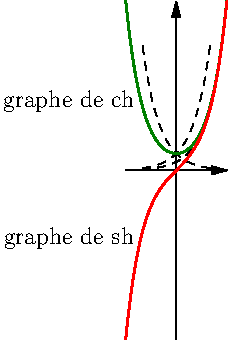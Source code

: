 size(6cm);
import graph;

real id(real t) {return t;}
real ch(real t) {return (exp(t)+exp(-t))/2;}
real sh(real t) {return (exp(t)-exp(-t))/2;}

guide courb1 = graph(id, exp ,-2 , 2);
guide courb2 = yscale(0.5)*courb1;
guide courb3 = xscale(-1)*courb1;

guide graphch = graph(id,ch,-3,3);
guide graphsh = graph(id,sh,-3,3);

axes((-3,-10),(3,10),Arrow);

draw(courb1, dashed);
draw(courb2, dashed);
draw(courb3, dashed);
draw(graphch,deepgreen + 1);
draw(graphsh, red + 1);

label("graphe de $\mathop{\mathrm{ch}}$",(-2.1,ch(2.1)),W);
label("graphe de $\mathop{\mathrm{sh}}$",(-2.1,-sh(2.1)),W);
